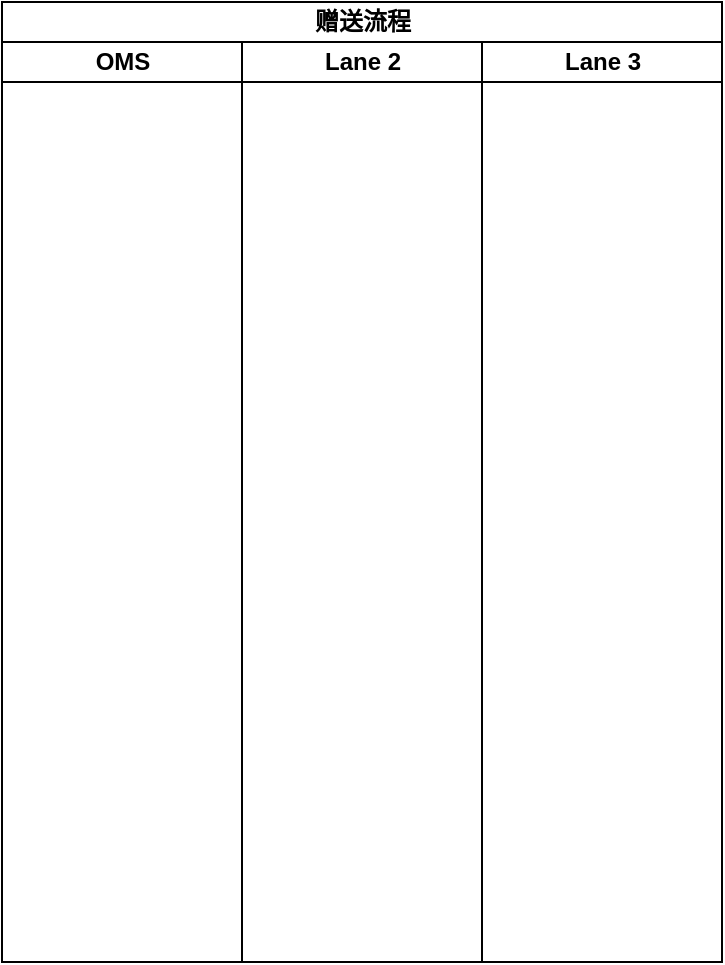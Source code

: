 <mxfile version="11.0.7" type="github"><diagram id="1Uks4rXL4dTz_hB3k0oI" name="赠送流程"><mxGraphModel dx="1422" dy="774" grid="0" gridSize="10" guides="1" tooltips="1" connect="1" arrows="1" fold="1" page="1" pageScale="1" pageWidth="827" pageHeight="1169" math="0" shadow="0"><root><mxCell id="0"/><mxCell id="1" parent="0"/><mxCell id="eH2vP-LWa9TfSqznmmhw-3" value="赠送流程" style="swimlane;html=1;childLayout=stackLayout;resizeParent=1;resizeParentMax=0;startSize=20;" vertex="1" parent="1"><mxGeometry x="184" y="99" width="360" height="480" as="geometry"/></mxCell><mxCell id="eH2vP-LWa9TfSqznmmhw-4" value="OMS" style="swimlane;html=1;startSize=20;" vertex="1" parent="eH2vP-LWa9TfSqznmmhw-3"><mxGeometry y="20" width="120" height="460" as="geometry"/></mxCell><mxCell id="eH2vP-LWa9TfSqznmmhw-5" value="Lane 2" style="swimlane;html=1;startSize=20;" vertex="1" parent="eH2vP-LWa9TfSqznmmhw-3"><mxGeometry x="120" y="20" width="120" height="460" as="geometry"/></mxCell><mxCell id="eH2vP-LWa9TfSqznmmhw-6" value="Lane 3" style="swimlane;html=1;startSize=20;" vertex="1" parent="eH2vP-LWa9TfSqznmmhw-3"><mxGeometry x="240" y="20" width="120" height="460" as="geometry"/></mxCell></root></mxGraphModel></diagram></mxfile>